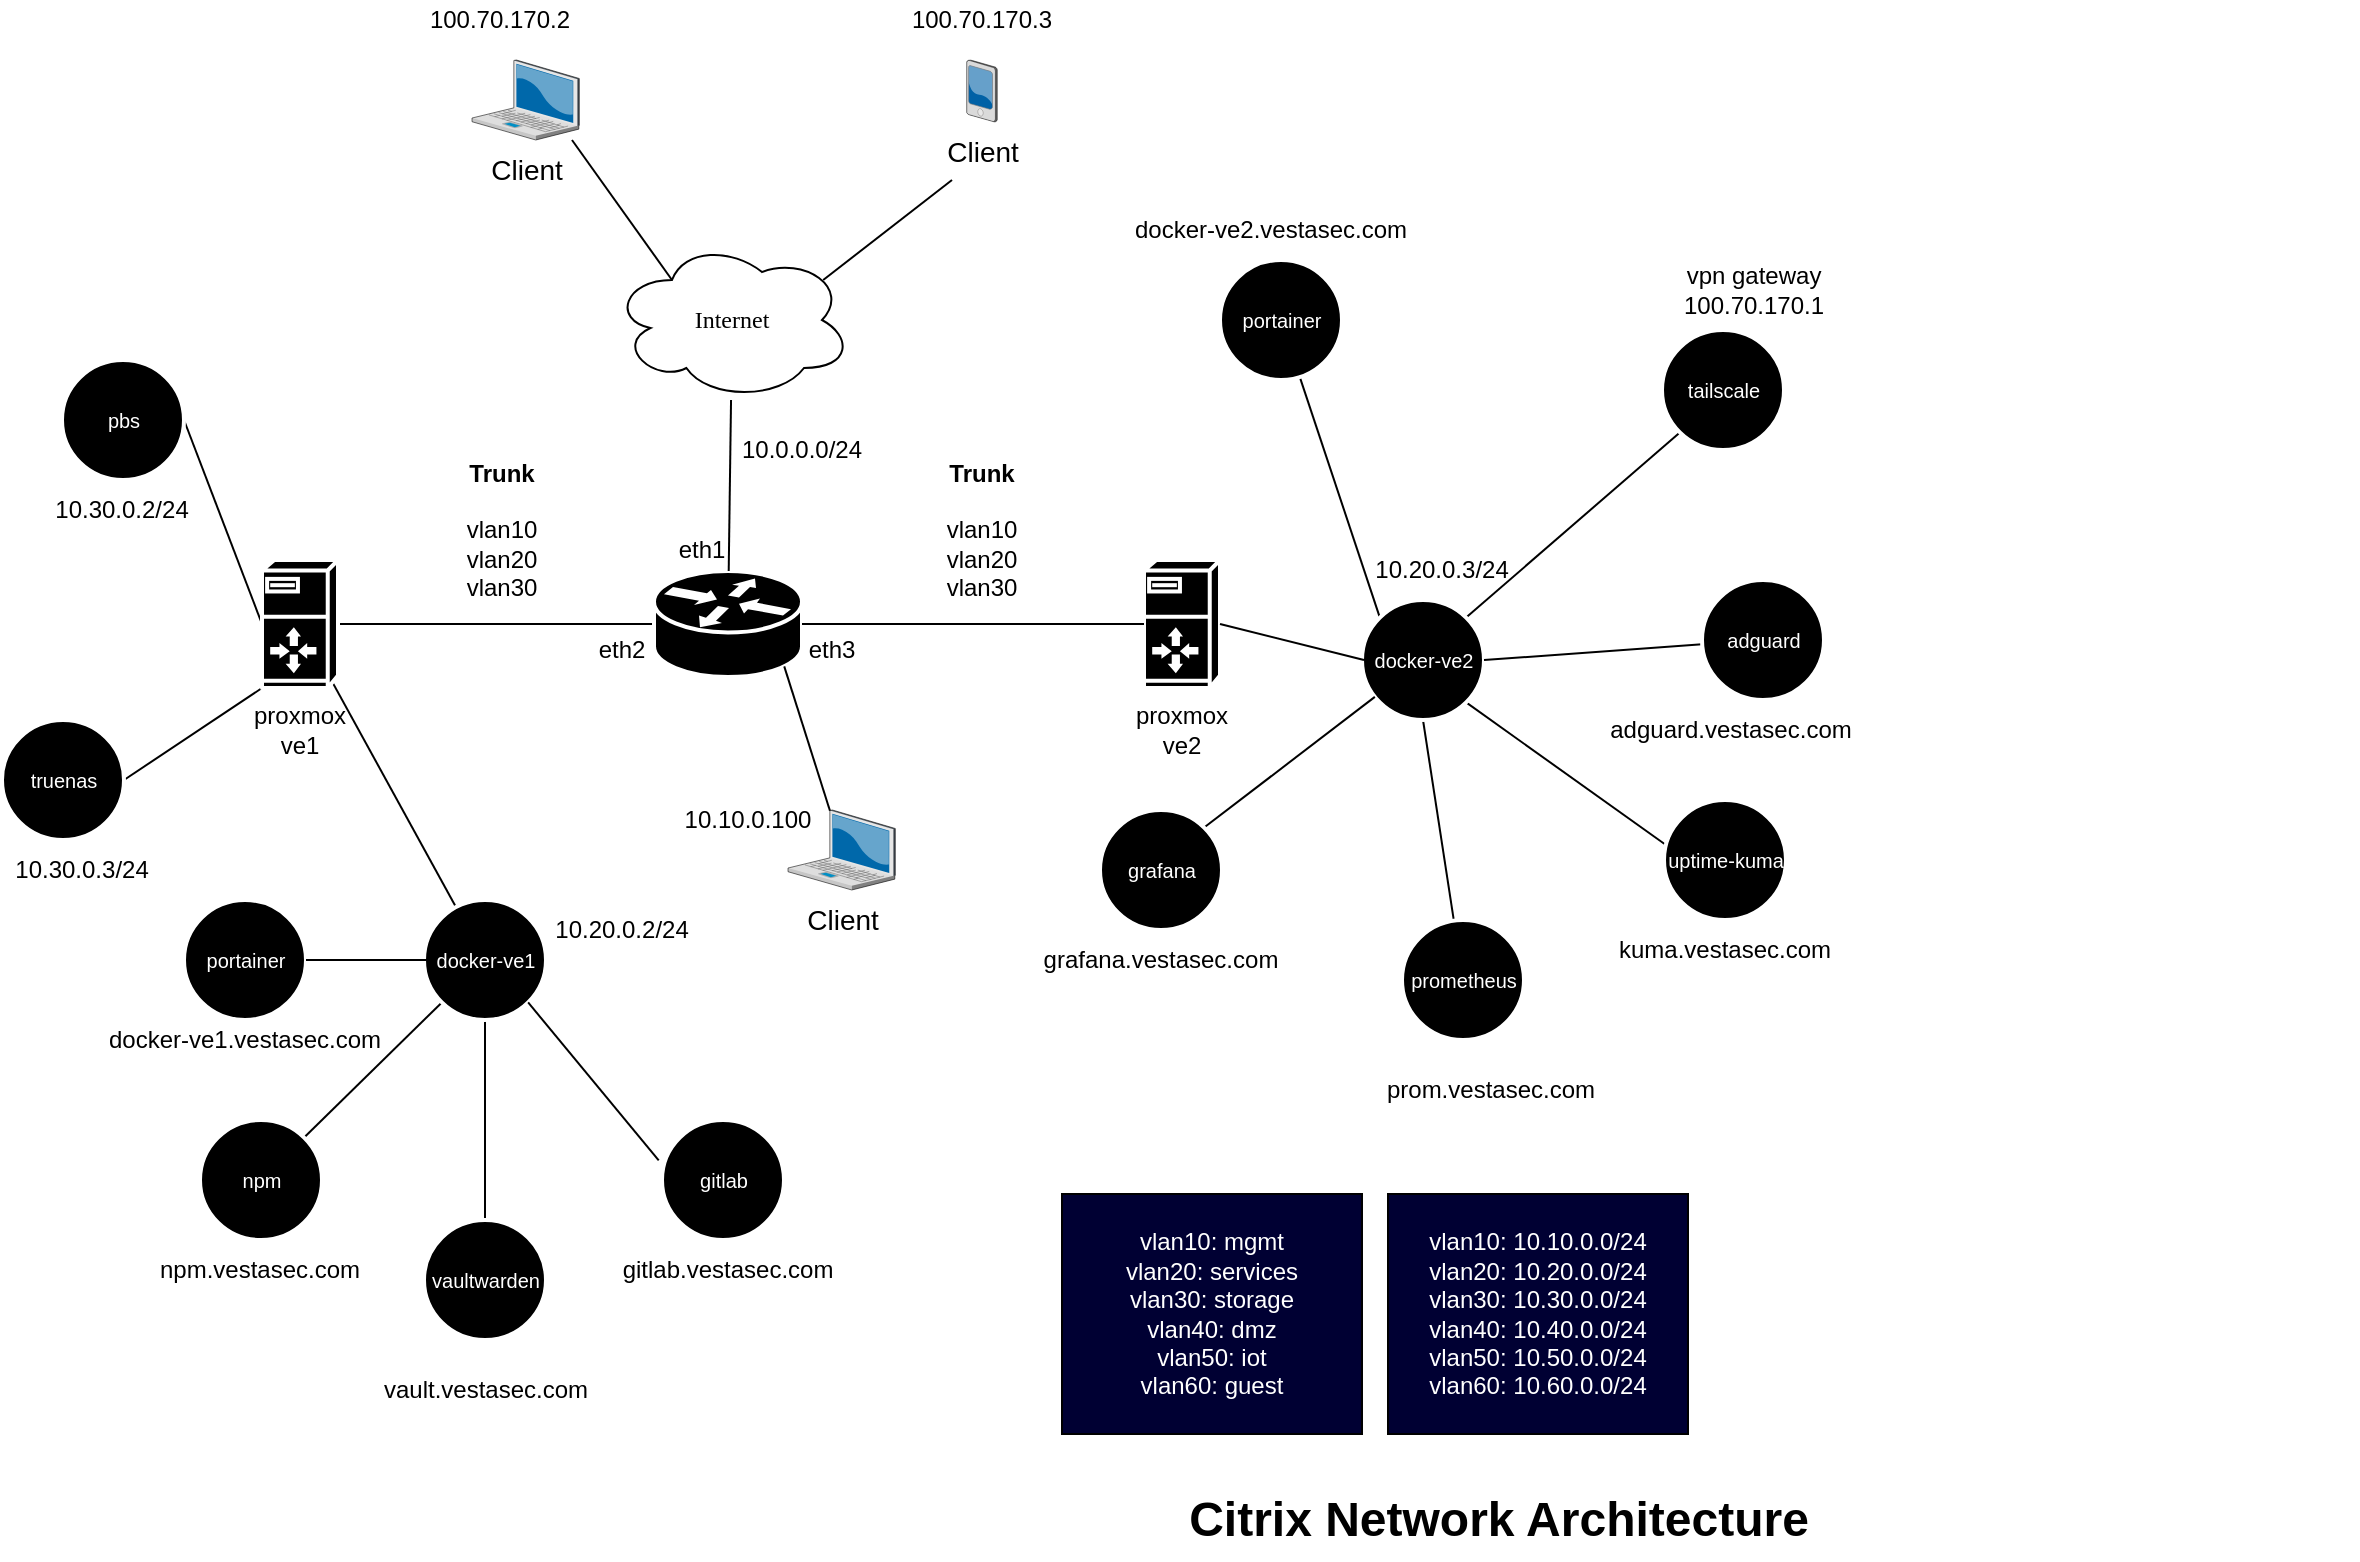 <mxfile>
    <diagram id="Ceneqe6vYsbcScDBKzWc" name="Page-1">
        <mxGraphModel dx="19" dy="623" grid="1" gridSize="10" guides="1" tooltips="1" connect="1" arrows="1" fold="1" page="1" pageScale="1" pageWidth="850" pageHeight="1100" math="0" shadow="0">
            <root>
                <mxCell id="0"/>
                <mxCell id="1" parent="0"/>
                <mxCell id="174" style="edgeStyle=none;html=1;endArrow=none;endFill=0;" parent="1" source="161" target="173" edge="1">
                    <mxGeometry relative="1" as="geometry"/>
                </mxCell>
                <mxCell id="161" value="" style="shape=mxgraph.cisco.routers.router;html=1;dashed=0;fillColor=#000000;strokeColor=#ffffff;strokeWidth=2;verticalLabelPosition=bottom;verticalAlign=top;rounded=0;shadow=0;comic=0;fontFamily=Verdana;fontSize=12;" parent="1" vertex="1">
                    <mxGeometry x="1601" y="415.5" width="74" height="53" as="geometry"/>
                </mxCell>
                <mxCell id="170" value="" style="edgeStyle=none;html=1;endArrow=none;endFill=0;" parent="1" source="162" target="161" edge="1">
                    <mxGeometry relative="1" as="geometry"/>
                </mxCell>
                <mxCell id="362" style="edgeStyle=none;html=1;exitX=0.88;exitY=0.25;exitDx=0;exitDy=0;exitPerimeter=0;endArrow=none;endFill=0;" edge="1" parent="1" source="162">
                    <mxGeometry relative="1" as="geometry">
                        <mxPoint x="1750" y="220" as="targetPoint"/>
                    </mxGeometry>
                </mxCell>
                <mxCell id="162" value="Internet" style="ellipse;shape=cloud;whiteSpace=wrap;html=1;rounded=0;shadow=0;comic=0;strokeWidth=1;fontFamily=Verdana;fontSize=12;" parent="1" vertex="1">
                    <mxGeometry x="1580" y="250" width="120" height="80" as="geometry"/>
                </mxCell>
                <mxCell id="163" value="" style="shape=mxgraph.cisco.servers.server_with_router;html=1;dashed=0;fillColor=#000000;strokeColor=#ffffff;strokeWidth=2;verticalLabelPosition=bottom;verticalAlign=top;rounded=0;shadow=0;comic=0;fontFamily=Verdana;fontSize=12;" parent="1" vertex="1">
                    <mxGeometry x="1846" y="410" width="38" height="64" as="geometry"/>
                </mxCell>
                <mxCell id="172" style="edgeStyle=none;html=1;entryX=0;entryY=0.5;entryDx=0;entryDy=0;entryPerimeter=0;endArrow=none;endFill=0;" parent="1" source="161" target="163" edge="1">
                    <mxGeometry relative="1" as="geometry"/>
                </mxCell>
                <mxCell id="195" style="edgeStyle=none;html=1;exitX=0.08;exitY=0.04;exitDx=0;exitDy=0;exitPerimeter=0;endArrow=none;endFill=0;" parent="1" source="173" target="193" edge="1">
                    <mxGeometry relative="1" as="geometry"/>
                </mxCell>
                <mxCell id="200" style="edgeStyle=none;html=1;exitX=0;exitY=0.5;exitDx=0;exitDy=0;exitPerimeter=0;entryX=1;entryY=0.5;entryDx=0;entryDy=0;endArrow=none;endFill=0;" parent="1" source="173" target="199" edge="1">
                    <mxGeometry relative="1" as="geometry"/>
                </mxCell>
                <mxCell id="205" style="edgeStyle=none;html=1;exitX=0;exitY=1;exitDx=0;exitDy=0;exitPerimeter=0;entryX=1;entryY=0.5;entryDx=0;entryDy=0;endArrow=none;endFill=0;" parent="1" source="173" target="203" edge="1">
                    <mxGeometry relative="1" as="geometry"/>
                </mxCell>
                <mxCell id="173" value="" style="shape=mxgraph.cisco.servers.server_with_router;html=1;dashed=0;fillColor=#000000;strokeColor=#ffffff;strokeWidth=2;verticalLabelPosition=bottom;verticalAlign=top;rounded=0;shadow=0;comic=0;fontFamily=Verdana;fontSize=12;" parent="1" vertex="1">
                    <mxGeometry x="1405" y="410" width="38" height="64" as="geometry"/>
                </mxCell>
                <mxCell id="175" value="proxmox ve2" style="text;strokeColor=none;align=center;fillColor=none;html=1;verticalAlign=middle;whiteSpace=wrap;rounded=0;" parent="1" vertex="1">
                    <mxGeometry x="1835" y="480" width="60" height="30" as="geometry"/>
                </mxCell>
                <mxCell id="176" value="proxmox ve1" style="text;strokeColor=none;align=center;fillColor=none;html=1;verticalAlign=middle;whiteSpace=wrap;rounded=0;" parent="1" vertex="1">
                    <mxGeometry x="1394" y="480" width="60" height="30" as="geometry"/>
                </mxCell>
                <mxCell id="178" value="eth3" style="text;strokeColor=none;align=center;fillColor=none;html=1;verticalAlign=middle;whiteSpace=wrap;rounded=0;" parent="1" vertex="1">
                    <mxGeometry x="1680" y="450" width="20" height="10" as="geometry"/>
                </mxCell>
                <mxCell id="179" value="eth2" style="text;strokeColor=none;align=center;fillColor=none;html=1;verticalAlign=middle;whiteSpace=wrap;rounded=0;" parent="1" vertex="1">
                    <mxGeometry x="1575" y="450" width="20" height="10" as="geometry"/>
                </mxCell>
                <mxCell id="180" value="eth1" style="text;strokeColor=none;align=center;fillColor=none;html=1;verticalAlign=middle;whiteSpace=wrap;rounded=0;" parent="1" vertex="1">
                    <mxGeometry x="1615" y="400" width="20" height="10" as="geometry"/>
                </mxCell>
                <mxCell id="181" value="10.0.0.0/24" style="text;strokeColor=none;align=center;fillColor=none;html=1;verticalAlign=middle;whiteSpace=wrap;rounded=0;" parent="1" vertex="1">
                    <mxGeometry x="1645" y="340" width="60" height="30" as="geometry"/>
                </mxCell>
                <mxCell id="183" value="&lt;div&gt;&lt;b&gt;Trunk&lt;/b&gt;&lt;/div&gt;&lt;div&gt;&lt;b&gt;&lt;br&gt;&lt;/b&gt;&lt;/div&gt;vlan10&lt;div&gt;vlan20&lt;/div&gt;&lt;div&gt;vlan30&lt;/div&gt;" style="text;strokeColor=none;align=center;fillColor=none;html=1;verticalAlign=middle;whiteSpace=wrap;rounded=0;" parent="1" vertex="1">
                    <mxGeometry x="1495" y="380" width="60" height="30" as="geometry"/>
                </mxCell>
                <mxCell id="184" value="&lt;div&gt;&lt;b&gt;Trunk&lt;/b&gt;&lt;/div&gt;&lt;div&gt;&lt;b&gt;&lt;br&gt;&lt;/b&gt;&lt;/div&gt;vlan10&lt;div&gt;vlan20&lt;/div&gt;&lt;div&gt;vlan30&lt;/div&gt;" style="text;strokeColor=none;align=center;fillColor=none;html=1;verticalAlign=middle;whiteSpace=wrap;rounded=0;" parent="1" vertex="1">
                    <mxGeometry x="1735" y="380" width="60" height="30" as="geometry"/>
                </mxCell>
                <mxCell id="242" style="edgeStyle=none;html=1;exitX=0;exitY=0;exitDx=0;exitDy=0;endArrow=none;endFill=0;" parent="1" source="191" target="232" edge="1">
                    <mxGeometry relative="1" as="geometry"/>
                </mxCell>
                <mxCell id="247" style="edgeStyle=none;html=1;exitX=0.5;exitY=1;exitDx=0;exitDy=0;endArrow=none;endFill=0;" parent="1" source="191" target="234" edge="1">
                    <mxGeometry relative="1" as="geometry"/>
                </mxCell>
                <mxCell id="249" style="edgeStyle=none;html=1;exitX=1;exitY=1;exitDx=0;exitDy=0;entryX=0;entryY=0.25;entryDx=0;entryDy=0;endArrow=none;endFill=0;" parent="1" source="191" target="231" edge="1">
                    <mxGeometry relative="1" as="geometry"/>
                </mxCell>
                <mxCell id="250" style="edgeStyle=none;html=1;exitX=1;exitY=0;exitDx=0;exitDy=0;entryX=0;entryY=1;entryDx=0;entryDy=0;endArrow=none;endFill=0;" parent="1" source="191" target="236" edge="1">
                    <mxGeometry relative="1" as="geometry"/>
                </mxCell>
                <mxCell id="191" value="" style="ellipse;whiteSpace=wrap;html=1;fontFamily=Verdana;verticalAlign=top;fillColor=#000000;strokeColor=#ffffff;dashed=0;strokeWidth=2;rounded=0;shadow=0;comic=0;" parent="1" vertex="1">
                    <mxGeometry x="1955" y="430" width="61" height="60" as="geometry"/>
                </mxCell>
                <mxCell id="251" style="edgeStyle=none;html=1;exitX=1;exitY=0.5;exitDx=0;exitDy=0;endArrow=none;endFill=0;" parent="1" source="192" target="238" edge="1">
                    <mxGeometry relative="1" as="geometry"/>
                </mxCell>
                <mxCell id="192" value="&lt;font style=&quot;color: rgb(255, 255, 255); font-size: 10px;&quot;&gt;docker-ve2&lt;/font&gt;" style="text;strokeColor=none;align=center;fillColor=none;html=1;verticalAlign=middle;whiteSpace=wrap;rounded=0;fontColor=light-dark(#f2f2f2, #ededed);" parent="1" vertex="1">
                    <mxGeometry x="1956" y="445" width="60" height="30" as="geometry"/>
                </mxCell>
                <mxCell id="225" style="edgeStyle=none;html=1;exitX=0;exitY=1;exitDx=0;exitDy=0;entryX=1;entryY=0;entryDx=0;entryDy=0;endArrow=none;endFill=0;" parent="1" source="193" target="218" edge="1">
                    <mxGeometry relative="1" as="geometry"/>
                </mxCell>
                <mxCell id="226" style="edgeStyle=none;html=1;exitX=0.5;exitY=1;exitDx=0;exitDy=0;entryX=0.5;entryY=0;entryDx=0;entryDy=0;endArrow=none;endFill=0;" parent="1" source="193" target="222" edge="1">
                    <mxGeometry relative="1" as="geometry"/>
                </mxCell>
                <mxCell id="193" value="" style="ellipse;whiteSpace=wrap;html=1;fontFamily=Verdana;verticalAlign=top;fillColor=#000000;strokeColor=#ffffff;dashed=0;strokeWidth=2;rounded=0;shadow=0;comic=0;" parent="1" vertex="1">
                    <mxGeometry x="1486" y="580" width="61" height="60" as="geometry"/>
                </mxCell>
                <mxCell id="194" value="&lt;font style=&quot;color: rgb(255, 255, 255); font-size: 10px;&quot;&gt;docker-ve1&lt;/font&gt;" style="text;strokeColor=none;align=center;fillColor=none;html=1;verticalAlign=middle;whiteSpace=wrap;rounded=0;fontColor=light-dark(#f2f2f2, #ededed);" parent="1" vertex="1">
                    <mxGeometry x="1487" y="595" width="60" height="30" as="geometry"/>
                </mxCell>
                <mxCell id="198" value="" style="ellipse;whiteSpace=wrap;html=1;fontFamily=Verdana;verticalAlign=top;fillColor=#000000;strokeColor=#ffffff;dashed=0;strokeWidth=2;rounded=0;shadow=0;comic=0;" parent="1" vertex="1">
                    <mxGeometry x="1305" y="310" width="61" height="60" as="geometry"/>
                </mxCell>
                <mxCell id="199" value="&lt;font style=&quot;color: rgb(255, 255, 255); font-size: 10px;&quot;&gt;pbs&lt;/font&gt;" style="text;strokeColor=none;align=center;fillColor=none;html=1;verticalAlign=middle;whiteSpace=wrap;rounded=0;fontColor=light-dark(#f2f2f2, #ededed);" parent="1" vertex="1">
                    <mxGeometry x="1306" y="325" width="60" height="30" as="geometry"/>
                </mxCell>
                <mxCell id="203" value="" style="ellipse;whiteSpace=wrap;html=1;fontFamily=Verdana;verticalAlign=top;fillColor=#000000;strokeColor=#ffffff;dashed=0;strokeWidth=2;rounded=0;shadow=0;comic=0;" parent="1" vertex="1">
                    <mxGeometry x="1275" y="490" width="61" height="60" as="geometry"/>
                </mxCell>
                <mxCell id="204" value="&lt;font style=&quot;color: rgb(255, 255, 255); font-size: 10px;&quot;&gt;truenas&lt;/font&gt;" style="text;strokeColor=none;align=center;fillColor=none;html=1;verticalAlign=middle;whiteSpace=wrap;rounded=0;fontColor=light-dark(#f2f2f2, #ededed);" parent="1" vertex="1">
                    <mxGeometry x="1276" y="505" width="60" height="30" as="geometry"/>
                </mxCell>
                <mxCell id="216" value="" style="ellipse;whiteSpace=wrap;html=1;fontFamily=Verdana;verticalAlign=top;fillColor=#000000;strokeColor=#ffffff;dashed=0;strokeWidth=2;rounded=0;shadow=0;comic=0;" parent="1" vertex="1">
                    <mxGeometry x="1605" y="690" width="61" height="60" as="geometry"/>
                </mxCell>
                <mxCell id="217" value="&lt;span style=&quot;font-size: 10px;&quot;&gt;&lt;font style=&quot;color: rgb(255, 255, 255);&quot;&gt;gitlab&lt;/font&gt;&lt;/span&gt;" style="text;strokeColor=none;align=center;fillColor=none;html=1;verticalAlign=middle;whiteSpace=wrap;rounded=0;fontColor=light-dark(#f2f2f2, #ededed);" parent="1" vertex="1">
                    <mxGeometry x="1606" y="705" width="60" height="30" as="geometry"/>
                </mxCell>
                <mxCell id="218" value="" style="ellipse;whiteSpace=wrap;html=1;fontFamily=Verdana;verticalAlign=top;fillColor=#000000;strokeColor=#ffffff;dashed=0;strokeWidth=2;rounded=0;shadow=0;comic=0;" parent="1" vertex="1">
                    <mxGeometry x="1374" y="690" width="61" height="60" as="geometry"/>
                </mxCell>
                <mxCell id="219" value="&lt;span style=&quot;font-size: 10px;&quot;&gt;&lt;font style=&quot;color: rgb(255, 255, 255);&quot;&gt;npm&lt;/font&gt;&lt;/span&gt;" style="text;strokeColor=none;align=center;fillColor=none;html=1;verticalAlign=middle;whiteSpace=wrap;rounded=0;fontColor=light-dark(#f2f2f2, #ededed);" parent="1" vertex="1">
                    <mxGeometry x="1375" y="705" width="60" height="30" as="geometry"/>
                </mxCell>
                <mxCell id="220" value="" style="ellipse;whiteSpace=wrap;html=1;fontFamily=Verdana;verticalAlign=top;fillColor=#000000;strokeColor=#ffffff;dashed=0;strokeWidth=2;rounded=0;shadow=0;comic=0;" parent="1" vertex="1">
                    <mxGeometry x="1366" y="580" width="61" height="60" as="geometry"/>
                </mxCell>
                <mxCell id="224" value="" style="edgeStyle=none;html=1;endArrow=none;endFill=0;" parent="1" source="221" target="194" edge="1">
                    <mxGeometry relative="1" as="geometry"/>
                </mxCell>
                <mxCell id="221" value="&lt;span style=&quot;font-size: 10px;&quot;&gt;&lt;font style=&quot;color: rgb(255, 255, 255);&quot;&gt;portainer&lt;/font&gt;&lt;/span&gt;" style="text;strokeColor=none;align=center;fillColor=none;html=1;verticalAlign=middle;whiteSpace=wrap;rounded=0;fontColor=light-dark(#f2f2f2, #ededed);" parent="1" vertex="1">
                    <mxGeometry x="1367" y="595" width="60" height="30" as="geometry"/>
                </mxCell>
                <mxCell id="222" value="" style="ellipse;whiteSpace=wrap;html=1;fontFamily=Verdana;verticalAlign=top;fillColor=#000000;strokeColor=#ffffff;dashed=0;strokeWidth=2;rounded=0;shadow=0;comic=0;" parent="1" vertex="1">
                    <mxGeometry x="1486" y="740" width="61" height="60" as="geometry"/>
                </mxCell>
                <mxCell id="223" value="&lt;span style=&quot;font-size: 10px;&quot;&gt;&lt;font style=&quot;color: rgb(255, 255, 255);&quot;&gt;vaultwarden&lt;/font&gt;&lt;/span&gt;" style="text;strokeColor=none;align=center;fillColor=none;html=1;verticalAlign=middle;whiteSpace=wrap;rounded=0;fontColor=light-dark(#f2f2f2, #ededed);" parent="1" vertex="1">
                    <mxGeometry x="1487" y="755" width="60" height="30" as="geometry"/>
                </mxCell>
                <mxCell id="227" style="edgeStyle=none;html=1;exitX=1;exitY=1;exitDx=0;exitDy=0;entryX=-0.027;entryY=0.336;entryDx=0;entryDy=0;entryPerimeter=0;endArrow=none;endFill=0;" parent="1" source="193" target="216" edge="1">
                    <mxGeometry relative="1" as="geometry"/>
                </mxCell>
                <mxCell id="244" style="edgeStyle=none;html=1;exitX=1;exitY=0;exitDx=0;exitDy=0;endArrow=none;endFill=0;" parent="1" source="228" target="191" edge="1">
                    <mxGeometry relative="1" as="geometry"/>
                </mxCell>
                <mxCell id="228" value="" style="ellipse;whiteSpace=wrap;html=1;fontFamily=Verdana;verticalAlign=top;fillColor=#000000;strokeColor=#ffffff;dashed=0;strokeWidth=2;rounded=0;shadow=0;comic=0;" parent="1" vertex="1">
                    <mxGeometry x="1824" y="535" width="61" height="60" as="geometry"/>
                </mxCell>
                <mxCell id="229" value="&lt;span style=&quot;font-size: 10px;&quot;&gt;&lt;font style=&quot;color: rgb(255, 255, 255);&quot;&gt;grafana&lt;/font&gt;&lt;/span&gt;" style="text;strokeColor=none;align=center;fillColor=none;html=1;verticalAlign=middle;whiteSpace=wrap;rounded=0;fontColor=light-dark(#f2f2f2, #ededed);" parent="1" vertex="1">
                    <mxGeometry x="1825" y="550" width="60" height="30" as="geometry"/>
                </mxCell>
                <mxCell id="230" value="" style="ellipse;whiteSpace=wrap;html=1;fontFamily=Verdana;verticalAlign=top;fillColor=#000000;strokeColor=#ffffff;dashed=0;strokeWidth=2;rounded=0;shadow=0;comic=0;" parent="1" vertex="1">
                    <mxGeometry x="2106" y="530" width="61" height="60" as="geometry"/>
                </mxCell>
                <mxCell id="231" value="&lt;span style=&quot;font-size: 10px;&quot;&gt;&lt;font style=&quot;color: rgb(255, 255, 255);&quot;&gt;uptime-kuma&lt;/font&gt;&lt;/span&gt;" style="text;strokeColor=none;align=center;fillColor=none;html=1;verticalAlign=middle;whiteSpace=wrap;rounded=0;fontColor=light-dark(#f2f2f2, #ededed);" parent="1" vertex="1">
                    <mxGeometry x="2107" y="545" width="60" height="30" as="geometry"/>
                </mxCell>
                <mxCell id="232" value="" style="ellipse;whiteSpace=wrap;html=1;fontFamily=Verdana;verticalAlign=top;fillColor=#000000;strokeColor=#ffffff;dashed=0;strokeWidth=2;rounded=0;shadow=0;comic=0;" parent="1" vertex="1">
                    <mxGeometry x="1884" y="260" width="61" height="60" as="geometry"/>
                </mxCell>
                <mxCell id="233" value="&lt;span style=&quot;font-size: 10px;&quot;&gt;&lt;font style=&quot;color: rgb(255, 255, 255);&quot;&gt;portainer&lt;/font&gt;&lt;/span&gt;" style="text;strokeColor=none;align=center;fillColor=none;html=1;verticalAlign=middle;whiteSpace=wrap;rounded=0;fontColor=light-dark(#f2f2f2, #ededed);" parent="1" vertex="1">
                    <mxGeometry x="1885" y="275" width="60" height="30" as="geometry"/>
                </mxCell>
                <mxCell id="234" value="" style="ellipse;whiteSpace=wrap;html=1;fontFamily=Verdana;verticalAlign=top;fillColor=#000000;strokeColor=#ffffff;dashed=0;strokeWidth=2;rounded=0;shadow=0;comic=0;" parent="1" vertex="1">
                    <mxGeometry x="1975" y="590" width="61" height="60" as="geometry"/>
                </mxCell>
                <mxCell id="235" value="&lt;span style=&quot;font-size: 10px;&quot;&gt;&lt;font style=&quot;color: rgb(255, 255, 255);&quot;&gt;prometheus&lt;/font&gt;&lt;/span&gt;" style="text;strokeColor=none;align=center;fillColor=none;html=1;verticalAlign=middle;whiteSpace=wrap;rounded=0;fontColor=light-dark(#f2f2f2, #ededed);" parent="1" vertex="1">
                    <mxGeometry x="1976" y="605" width="60" height="30" as="geometry"/>
                </mxCell>
                <mxCell id="236" value="" style="ellipse;whiteSpace=wrap;html=1;fontFamily=Verdana;verticalAlign=top;fillColor=#000000;strokeColor=#ffffff;dashed=0;strokeWidth=2;rounded=0;shadow=0;comic=0;" parent="1" vertex="1">
                    <mxGeometry x="2105" y="295" width="61" height="60" as="geometry"/>
                </mxCell>
                <mxCell id="237" value="&lt;span style=&quot;font-size: 10px;&quot;&gt;&lt;font style=&quot;color: rgb(255, 255, 255);&quot;&gt;tailscale&lt;/font&gt;&lt;/span&gt;" style="text;strokeColor=none;align=center;fillColor=none;html=1;verticalAlign=middle;whiteSpace=wrap;rounded=0;fontColor=light-dark(#f2f2f2, #ededed);" parent="1" vertex="1">
                    <mxGeometry x="2106" y="310" width="60" height="30" as="geometry"/>
                </mxCell>
                <mxCell id="238" value="" style="ellipse;whiteSpace=wrap;html=1;fontFamily=Verdana;verticalAlign=top;fillColor=#000000;strokeColor=#ffffff;dashed=0;strokeWidth=2;rounded=0;shadow=0;comic=0;" parent="1" vertex="1">
                    <mxGeometry x="2125" y="420" width="61" height="60" as="geometry"/>
                </mxCell>
                <mxCell id="239" value="&lt;span style=&quot;font-size: 10px;&quot;&gt;&lt;font style=&quot;color: rgb(255, 255, 255);&quot;&gt;adguard&lt;/font&gt;&lt;/span&gt;" style="text;strokeColor=none;align=center;fillColor=none;html=1;verticalAlign=middle;whiteSpace=wrap;rounded=0;fontColor=light-dark(#f2f2f2, #ededed);" parent="1" vertex="1">
                    <mxGeometry x="2126" y="435" width="60" height="30" as="geometry"/>
                </mxCell>
                <mxCell id="241" style="edgeStyle=none;html=1;exitX=0;exitY=0.5;exitDx=0;exitDy=0;entryX=1;entryY=0.5;entryDx=0;entryDy=0;entryPerimeter=0;endArrow=none;endFill=0;" parent="1" source="192" target="163" edge="1">
                    <mxGeometry relative="1" as="geometry"/>
                </mxCell>
                <mxCell id="252" value="10.30.0.2/24" style="text;strokeColor=none;align=center;fillColor=none;html=1;verticalAlign=middle;whiteSpace=wrap;rounded=0;" parent="1" vertex="1">
                    <mxGeometry x="1305" y="370" width="60" height="30" as="geometry"/>
                </mxCell>
                <mxCell id="253" value="10.30.0.3&lt;span style=&quot;background-color: transparent;&quot;&gt;/24&lt;/span&gt;" style="text;strokeColor=none;align=center;fillColor=none;html=1;verticalAlign=middle;whiteSpace=wrap;rounded=0;" parent="1" vertex="1">
                    <mxGeometry x="1285" y="550" width="60" height="30" as="geometry"/>
                </mxCell>
                <mxCell id="254" value="docker-ve1.vestasec.com" style="text;strokeColor=none;align=center;fillColor=none;html=1;verticalAlign=middle;whiteSpace=wrap;rounded=0;" parent="1" vertex="1">
                    <mxGeometry x="1322" y="635" width="149" height="30" as="geometry"/>
                </mxCell>
                <mxCell id="256" value="npm.vestasec.com" style="text;strokeColor=none;align=center;fillColor=none;html=1;verticalAlign=middle;whiteSpace=wrap;rounded=0;" parent="1" vertex="1">
                    <mxGeometry x="1374" y="750" width="60" height="30" as="geometry"/>
                </mxCell>
                <mxCell id="257" value="10.20.0.2&lt;span style=&quot;background-color: transparent;&quot;&gt;/24&lt;/span&gt;" style="text;strokeColor=none;align=center;fillColor=none;html=1;verticalAlign=middle;whiteSpace=wrap;rounded=0;" parent="1" vertex="1">
                    <mxGeometry x="1555" y="580" width="60" height="30" as="geometry"/>
                </mxCell>
                <mxCell id="258" value="vault.vestasec.com" style="text;strokeColor=none;align=center;fillColor=none;html=1;verticalAlign=middle;whiteSpace=wrap;rounded=0;" parent="1" vertex="1">
                    <mxGeometry x="1487" y="810" width="60" height="30" as="geometry"/>
                </mxCell>
                <mxCell id="259" value="gitlab.vestasec.com" style="text;strokeColor=none;align=center;fillColor=none;html=1;verticalAlign=middle;whiteSpace=wrap;rounded=0;" parent="1" vertex="1">
                    <mxGeometry x="1608" y="750" width="60" height="30" as="geometry"/>
                </mxCell>
                <mxCell id="260" value="10.20.0.3&lt;span style=&quot;background-color: transparent;&quot;&gt;/24&lt;/span&gt;" style="text;strokeColor=none;align=center;fillColor=none;html=1;verticalAlign=middle;whiteSpace=wrap;rounded=0;" parent="1" vertex="1">
                    <mxGeometry x="1965" y="400" width="60" height="30" as="geometry"/>
                </mxCell>
                <mxCell id="261" value="docker-ve2.vestasec.com" style="text;strokeColor=none;align=center;fillColor=none;html=1;verticalAlign=middle;whiteSpace=wrap;rounded=0;" parent="1" vertex="1">
                    <mxGeometry x="1835" y="230" width="149" height="30" as="geometry"/>
                </mxCell>
                <mxCell id="263" value="adguard.vestasec.com" style="text;strokeColor=none;align=center;fillColor=none;html=1;verticalAlign=middle;whiteSpace=wrap;rounded=0;" parent="1" vertex="1">
                    <mxGeometry x="2065" y="480" width="149" height="30" as="geometry"/>
                </mxCell>
                <mxCell id="264" value="kuma.vestasec.com" style="text;strokeColor=none;align=center;fillColor=none;html=1;verticalAlign=middle;whiteSpace=wrap;rounded=0;" parent="1" vertex="1">
                    <mxGeometry x="2061.5" y="590" width="149" height="30" as="geometry"/>
                </mxCell>
                <mxCell id="265" value="prom.vestasec.com" style="text;strokeColor=none;align=center;fillColor=none;html=1;verticalAlign=middle;whiteSpace=wrap;rounded=0;" parent="1" vertex="1">
                    <mxGeometry x="1945" y="660" width="149" height="30" as="geometry"/>
                </mxCell>
                <mxCell id="266" value="grafana.vestasec.com" style="text;strokeColor=none;align=center;fillColor=none;html=1;verticalAlign=middle;whiteSpace=wrap;rounded=0;" parent="1" vertex="1">
                    <mxGeometry x="1780" y="595" width="149" height="30" as="geometry"/>
                </mxCell>
                <mxCell id="269" value="&lt;font style=&quot;color: rgb(255, 255, 255);&quot;&gt;vlan10: mgmt&lt;/font&gt;&lt;div&gt;&lt;font style=&quot;color: rgb(255, 255, 255);&quot;&gt;vlan20: services&lt;/font&gt;&lt;/div&gt;&lt;div&gt;&lt;font style=&quot;color: rgb(255, 255, 255);&quot;&gt;vlan30: storage&lt;/font&gt;&lt;/div&gt;&lt;div&gt;&lt;font style=&quot;color: rgb(255, 255, 255);&quot;&gt;vlan40: dmz&lt;/font&gt;&lt;/div&gt;&lt;div&gt;&lt;font style=&quot;color: rgb(255, 255, 255);&quot;&gt;vlan50: iot&lt;/font&gt;&lt;/div&gt;&lt;div&gt;&lt;font style=&quot;color: rgb(255, 255, 255);&quot;&gt;vlan60: guest&lt;/font&gt;&lt;/div&gt;" style="whiteSpace=wrap;html=1;fillColor=#000033;" parent="1" vertex="1">
                    <mxGeometry x="1805" y="727" width="150" height="120" as="geometry"/>
                </mxCell>
                <mxCell id="271" value="&lt;font style=&quot;color: rgb(255, 255, 255);&quot;&gt;vlan10: 10.10.0.0/24&lt;/font&gt;&lt;div&gt;&lt;font style=&quot;color: rgb(255, 255, 255);&quot;&gt;vlan20: 10.20.0.0/24&lt;/font&gt;&lt;/div&gt;&lt;div&gt;&lt;font style=&quot;color: rgb(255, 255, 255);&quot;&gt;vlan30: 10.30.0.0/24&lt;/font&gt;&lt;/div&gt;&lt;div&gt;&lt;font style=&quot;color: rgb(255, 255, 255);&quot;&gt;vlan40: 10.40.0.0/24&lt;/font&gt;&lt;/div&gt;&lt;div&gt;&lt;font style=&quot;color: rgb(255, 255, 255);&quot;&gt;vlan50: 10.50.0.0/24&lt;/font&gt;&lt;/div&gt;&lt;div&gt;&lt;font style=&quot;color: rgb(255, 255, 255);&quot;&gt;vlan60: 10.60.0.0/24&lt;/font&gt;&lt;/div&gt;" style="whiteSpace=wrap;html=1;fillColor=#000033;" parent="1" vertex="1">
                    <mxGeometry x="1968" y="727" width="150" height="120" as="geometry"/>
                </mxCell>
                <mxCell id="272" value="&lt;div&gt;vpn gateway&lt;/div&gt;100.70.170.1" style="text;strokeColor=none;align=center;fillColor=none;html=1;verticalAlign=middle;whiteSpace=wrap;rounded=0;" vertex="1" parent="1">
                    <mxGeometry x="2116" y="260" width="70" height="30" as="geometry"/>
                </mxCell>
                <mxCell id="353" value="Citrix Network Architecture" style="text;strokeColor=none;fillColor=none;html=1;fontSize=24;fontStyle=1;verticalAlign=middle;align=center;" vertex="1" parent="1">
                    <mxGeometry x="1592" y="870" width="861" height="40" as="geometry"/>
                </mxCell>
                <mxCell id="354" value="Client" style="verticalLabelPosition=bottom;aspect=fixed;html=1;verticalAlign=top;strokeColor=none;shape=mxgraph.citrix.laptop_2;fillColor=#000000;gradientColor=#000000;fontSize=14;gradientDirection=west;" vertex="1" parent="1">
                    <mxGeometry x="1668" y="535" width="53.64" height="40" as="geometry"/>
                </mxCell>
                <mxCell id="355" value="Client" style="verticalLabelPosition=bottom;aspect=fixed;html=1;verticalAlign=top;strokeColor=none;shape=mxgraph.citrix.pda;fillColor=#66B2FF;gradientColor=#0066CC;fontSize=14;" vertex="1" parent="1">
                    <mxGeometry x="1757.38" y="160" width="15.25" height="31" as="geometry"/>
                </mxCell>
                <mxCell id="356" style="edgeStyle=none;html=1;exitX=0.88;exitY=0.9;exitDx=0;exitDy=0;exitPerimeter=0;entryX=0.391;entryY=0.01;entryDx=0;entryDy=0;entryPerimeter=0;endArrow=none;endFill=0;" edge="1" parent="1" source="161" target="354">
                    <mxGeometry relative="1" as="geometry"/>
                </mxCell>
                <mxCell id="358" value="100.70.170.3" style="text;strokeColor=none;align=center;fillColor=none;html=1;verticalAlign=middle;whiteSpace=wrap;rounded=0;" vertex="1" parent="1">
                    <mxGeometry x="1725.25" y="130" width="79.5" height="20" as="geometry"/>
                </mxCell>
                <mxCell id="359" value="10.10.0.100" style="text;strokeColor=none;align=center;fillColor=none;html=1;verticalAlign=middle;whiteSpace=wrap;rounded=0;" vertex="1" parent="1">
                    <mxGeometry x="1608" y="530" width="79.5" height="20" as="geometry"/>
                </mxCell>
                <mxCell id="360" value="Client" style="verticalLabelPosition=bottom;aspect=fixed;html=1;verticalAlign=top;strokeColor=none;shape=mxgraph.citrix.laptop_2;fillColor=#000000;gradientColor=#000000;fontSize=14;gradientDirection=west;" vertex="1" parent="1">
                    <mxGeometry x="1510" y="160" width="53.64" height="40" as="geometry"/>
                </mxCell>
                <mxCell id="363" style="edgeStyle=none;html=1;exitX=0.25;exitY=0.25;exitDx=0;exitDy=0;exitPerimeter=0;entryX=0.932;entryY=1;entryDx=0;entryDy=0;entryPerimeter=0;endArrow=none;endFill=0;" edge="1" parent="1" source="162" target="360">
                    <mxGeometry relative="1" as="geometry"/>
                </mxCell>
                <mxCell id="364" value="100.70.170.2" style="text;strokeColor=none;align=center;fillColor=none;html=1;verticalAlign=middle;whiteSpace=wrap;rounded=0;" vertex="1" parent="1">
                    <mxGeometry x="1484.14" y="130" width="79.5" height="20" as="geometry"/>
                </mxCell>
            </root>
        </mxGraphModel>
    </diagram>
</mxfile>